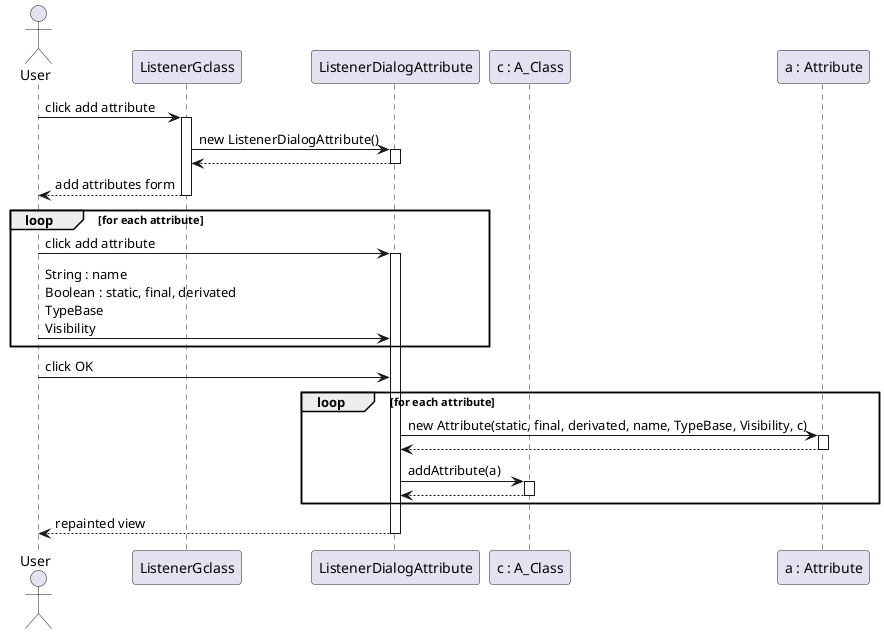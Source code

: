 @startuml

    actor User as u
    participant ListenerGclass as lgc
    participant ListenerDialogAttribute as lda
    participant "c : A_Class" as c
    participant "a : Attribute" as at

    u -> lgc: click add attribute
    activate lgc

    lgc -> lda: new ListenerDialogAttribute()
    activate lda
    lda --> lgc
    deactivate lda

    lgc --> u: add attributes form
    deactivate lgc

    loop for each attribute
        u -> lda: click add attribute
        activate lda
        u -> lda: String : name\nBoolean : static, final, derivated\nTypeBase\nVisibility
    end

    u -> lda: click OK

    loop for each attribute
        lda -> at: new Attribute(static, final, derivated, name, TypeBase, Visibility, c)
        activate at
        at --> lda
        deactivate at
        lda -> c: addAttribute(a)
        activate c
        c --> lda
        deactivate c
    end

    lda --> u: repainted view
    deactivate lda
@enduml